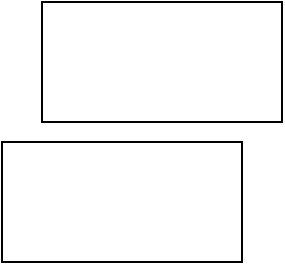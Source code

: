 <mxfile version="16.6.7" type="github" pages="2">
  <diagram id="-Oy9sqPuOL5hVd8pnkek" name="Page-1">
    <mxGraphModel dx="950" dy="587" grid="1" gridSize="10" guides="1" tooltips="1" connect="1" arrows="1" fold="1" page="1" pageScale="1" pageWidth="827" pageHeight="1169" math="0" shadow="0">
      <root>
        <mxCell id="0" />
        <mxCell id="1" parent="0" />
        <mxCell id="jOYMLB-blxX8LQj1TIm6-1" value="" style="rounded=0;whiteSpace=wrap;html=1;" vertex="1" parent="1">
          <mxGeometry x="290" y="220" width="120" height="60" as="geometry" />
        </mxCell>
        <mxCell id="jOYMLB-blxX8LQj1TIm6-2" value="" style="whiteSpace=wrap;html=1;" vertex="1" parent="1">
          <mxGeometry x="270" y="290" width="120" height="60" as="geometry" />
        </mxCell>
      </root>
    </mxGraphModel>
  </diagram>
  <diagram id="7DOTYBG8pqvv3I9p9x1p" name="Page-2">
    <mxGraphModel dx="950" dy="587" grid="1" gridSize="10" guides="1" tooltips="1" connect="1" arrows="1" fold="1" page="1" pageScale="1" pageWidth="827" pageHeight="1169" math="0" shadow="0">
      <root>
        <mxCell id="yt72XjaO449H2X1Mdo4S-0" />
        <mxCell id="yt72XjaO449H2X1Mdo4S-1" parent="yt72XjaO449H2X1Mdo4S-0" />
        <mxCell id="yt72XjaO449H2X1Mdo4S-2" value="" style="shape=callout;whiteSpace=wrap;html=1;perimeter=calloutPerimeter;" vertex="1" parent="yt72XjaO449H2X1Mdo4S-1">
          <mxGeometry x="350" y="260" width="120" height="80" as="geometry" />
        </mxCell>
        <mxCell id="yt72XjaO449H2X1Mdo4S-3" value="" style="shape=flexArrow;endArrow=classic;html=1;rounded=0;width=383;endSize=31.86;" edge="1" parent="yt72XjaO449H2X1Mdo4S-1">
          <mxGeometry width="50" height="50" relative="1" as="geometry">
            <mxPoint x="270" y="410" as="sourcePoint" />
            <mxPoint x="320" y="360" as="targetPoint" />
          </mxGeometry>
        </mxCell>
      </root>
    </mxGraphModel>
  </diagram>
</mxfile>
